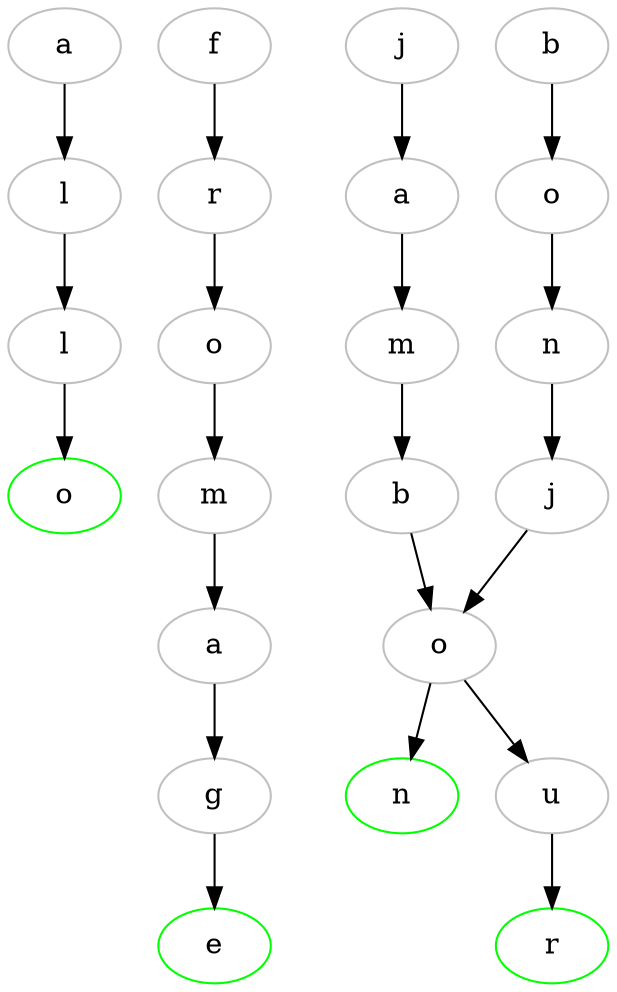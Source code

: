 digraph FirstGraph {
a0 [label=a, color=grey]
l1 [label=l, color=grey]
l2 [label=l, color=grey]
o3 [label=o, color=green]
f0 [label=f, color=grey]
r1 [label=r, color=grey]
o2 [label=o, color=grey]
m3 [label=m, color=grey]
a4 [label=a, color=grey]
g5 [label=g, color=grey]
e6 [label=e, color=green]
j0 [label=j, color=grey]
a1 [label=a, color=grey]
m2 [label=m, color=grey]
b3 [label=b, color=grey]
o4 [label=o, color=grey]
n5 [label=n, color=green]
b0 [label=b, color=grey]
o1 [label=o, color=grey]
n2 [label=n, color=grey]
j3 [label=j, color=grey]
o4 [label=o, color=grey]
u5 [label=u, color=grey]
r6 [label=r, color=green]
a0 -> l1 -> l2 -> o3;
f0 -> r1 -> o2 -> m3 -> a4 -> g5 -> e6;
j0 -> a1 -> m2 -> b3 -> o4 -> n5;
b0 -> o1 -> n2 -> j3 -> o4 -> u5 -> r6;
}
